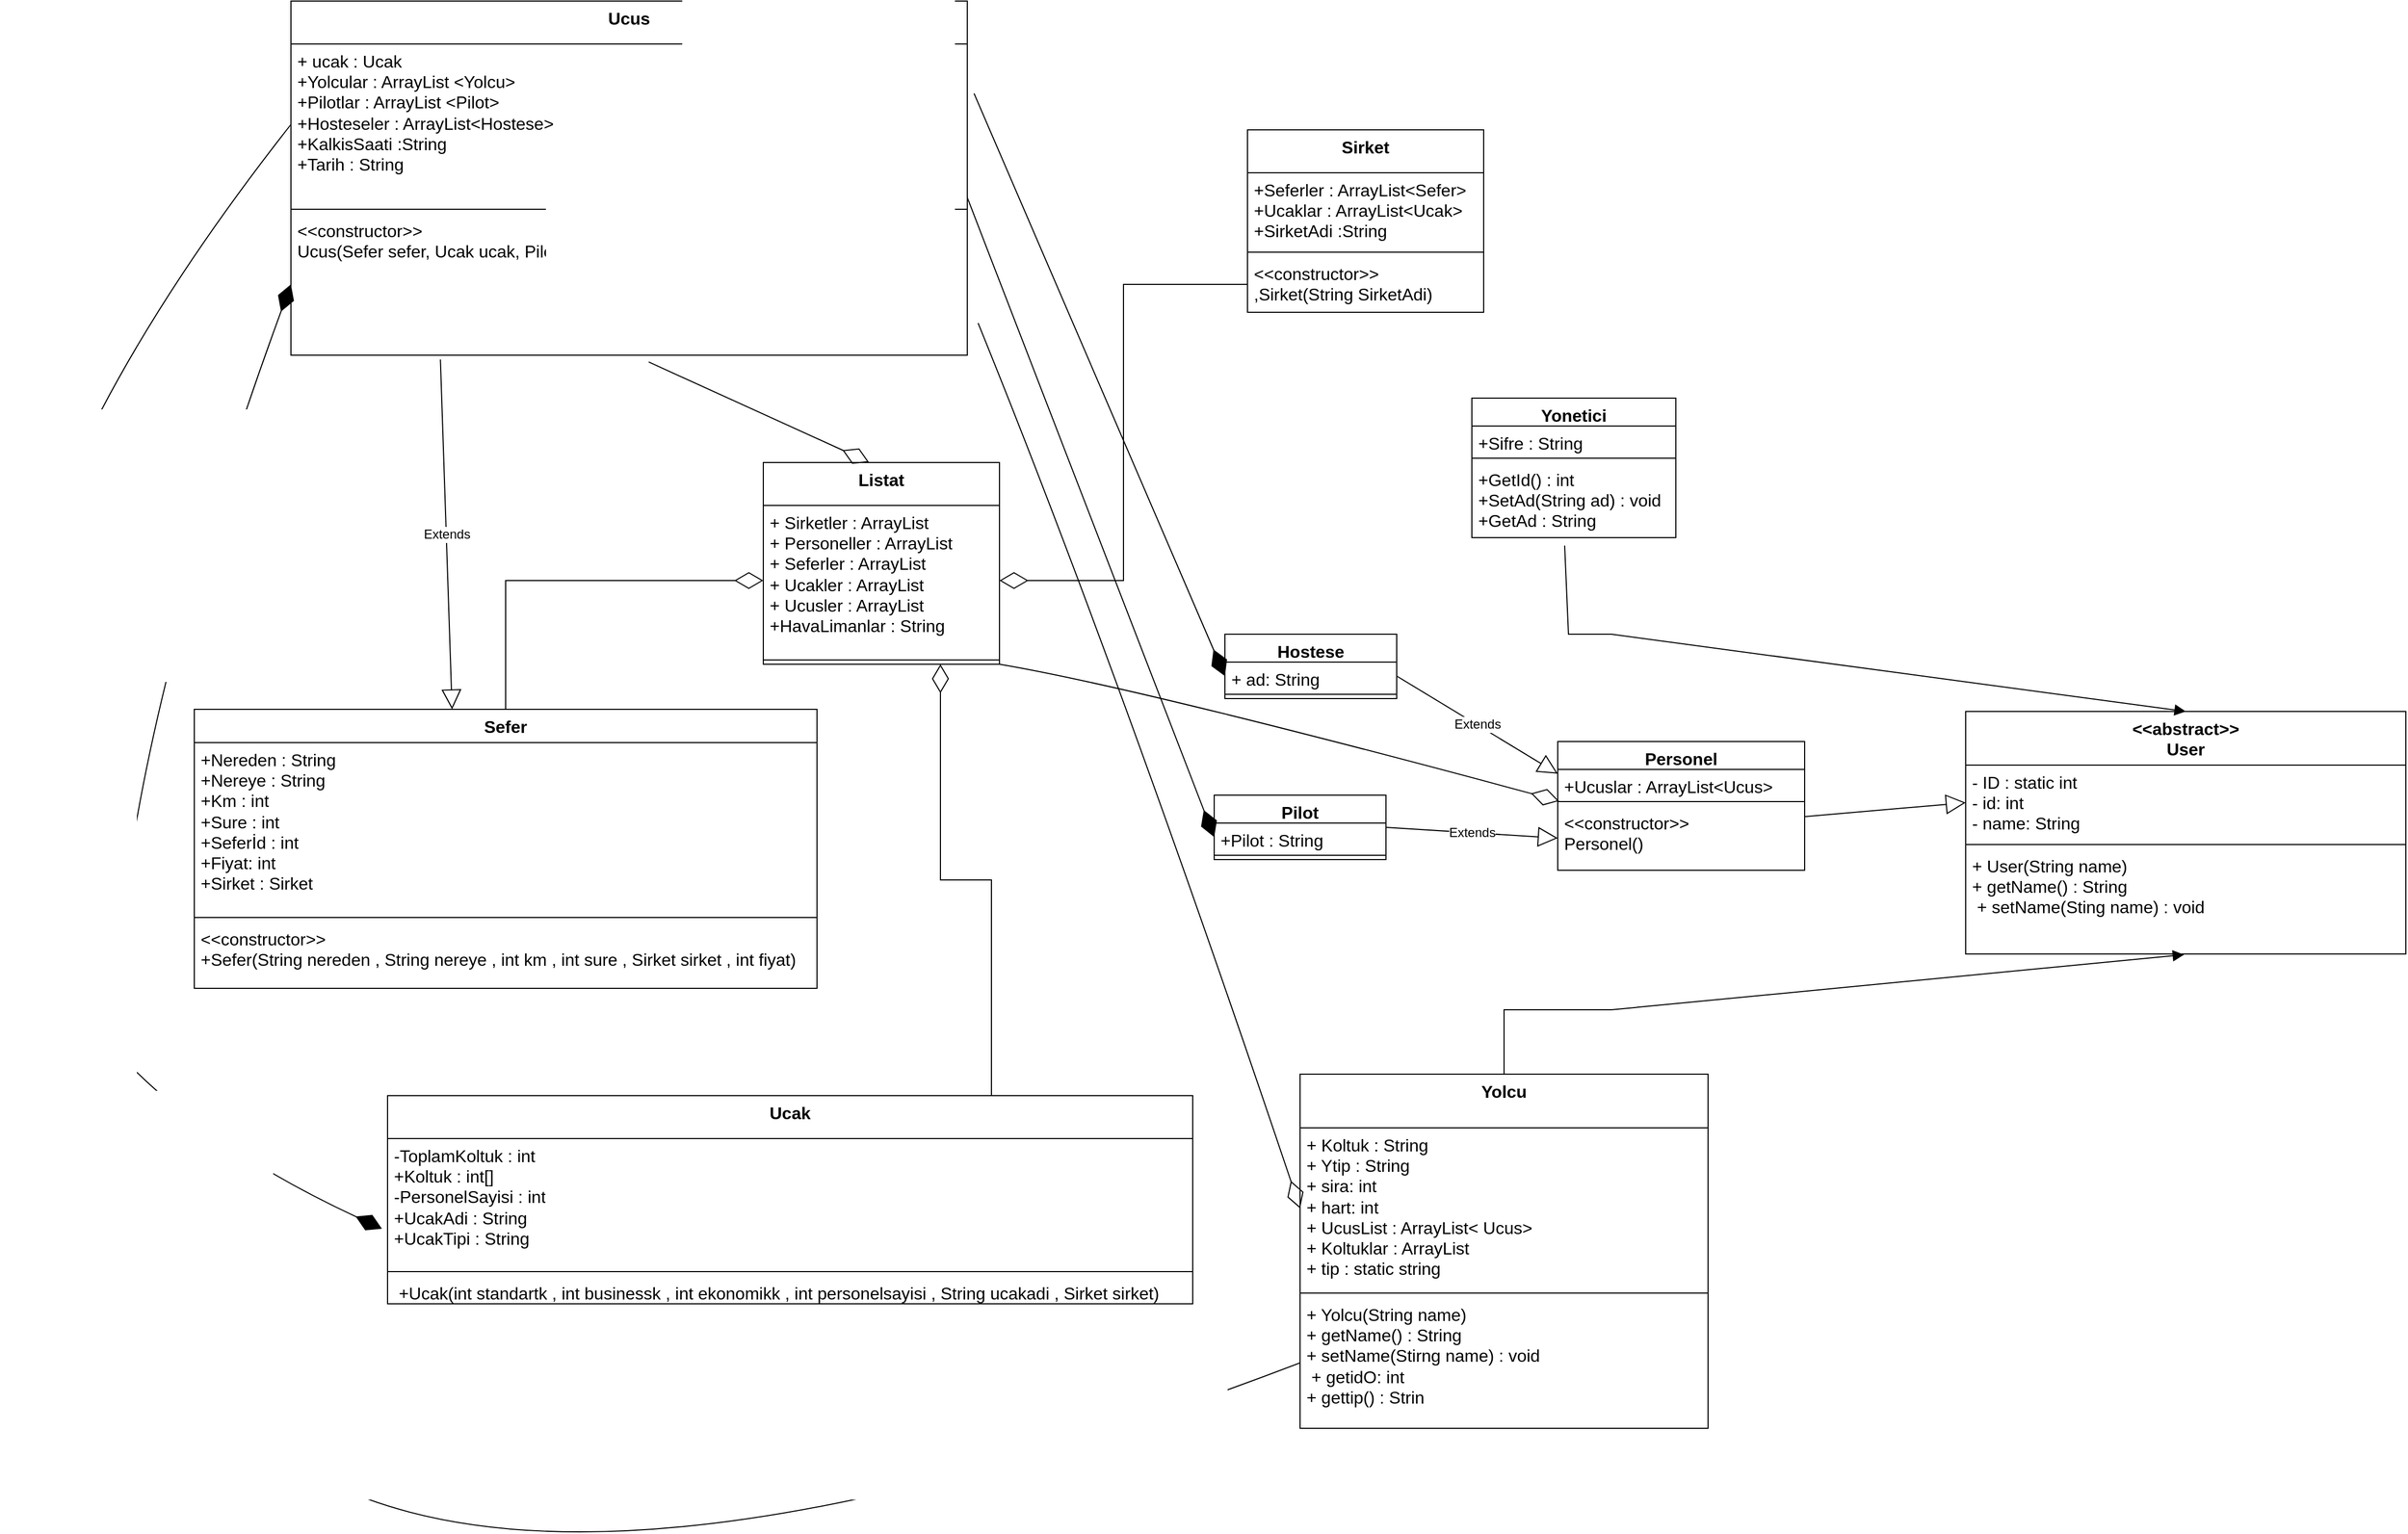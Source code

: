 <mxfile version="22.1.18" type="device">
  <diagram id="C5RBs43oDa-KdzZeNtuy" name="Page-1">
    <mxGraphModel dx="3953" dy="622" grid="1" gridSize="10" guides="1" tooltips="1" connect="1" arrows="1" fold="1" page="1" pageScale="1" pageWidth="827" pageHeight="1169" math="0" shadow="0">
      <root>
        <mxCell id="WIyWlLk6GJQsqaUBKTNV-0" />
        <mxCell id="WIyWlLk6GJQsqaUBKTNV-1" parent="WIyWlLk6GJQsqaUBKTNV-0" />
        <mxCell id="kTCDfTC6T_Jv0ywCNcMu-0" value="Yolcu" style="swimlane;fontStyle=1;align=center;verticalAlign=top;childLayout=stackLayout;horizontal=1;startSize=50;horizontalStack=0;resizeParent=1;resizeParentMax=0;resizeLast=0;collapsible=1;marginBottom=0;whiteSpace=wrap;html=1;fontSize=16;" vertex="1" parent="WIyWlLk6GJQsqaUBKTNV-1">
          <mxGeometry x="1070" y="2450" width="380" height="330" as="geometry" />
        </mxCell>
        <mxCell id="kTCDfTC6T_Jv0ywCNcMu-1" value="+ Koltuk : String &lt;br/&gt;+ Ytip : String &lt;br/&gt;+ sira: int &lt;br/&gt;+ hart: int&lt;br/&gt;+ UcusList : ArrayList&amp;lt; Ucus&amp;gt;&lt;br/&gt;+ Koltuklar : ArrayList &lt;br/&gt;+ tip : static string" style="text;strokeColor=none;fillColor=none;align=left;verticalAlign=top;spacingLeft=4;spacingRight=4;overflow=hidden;rotatable=0;points=[[0,0.5],[1,0.5]];portConstraint=eastwest;whiteSpace=wrap;html=1;fontSize=16;" vertex="1" parent="kTCDfTC6T_Jv0ywCNcMu-0">
          <mxGeometry y="50" width="380" height="150" as="geometry" />
        </mxCell>
        <mxCell id="kTCDfTC6T_Jv0ywCNcMu-2" value="" style="line;strokeWidth=1;fillColor=none;align=left;verticalAlign=middle;spacingTop=-1;spacingLeft=3;spacingRight=3;rotatable=0;labelPosition=right;points=[];portConstraint=eastwest;strokeColor=inherit;fontSize=16;" vertex="1" parent="kTCDfTC6T_Jv0ywCNcMu-0">
          <mxGeometry y="200" width="380" height="8" as="geometry" />
        </mxCell>
        <mxCell id="kTCDfTC6T_Jv0ywCNcMu-3" value="+ Yolcu(String name)&lt;br&gt;+ getName() : String &lt;br&gt;+ setName(Stirng name) : void &lt;br&gt;&amp;nbsp;+ getidO: int&lt;br&gt;+ gettip() : Strin" style="text;strokeColor=none;fillColor=none;align=left;verticalAlign=top;spacingLeft=4;spacingRight=4;overflow=hidden;rotatable=0;points=[[0,0.5],[1,0.5]];portConstraint=eastwest;whiteSpace=wrap;html=1;fontSize=16;" vertex="1" parent="kTCDfTC6T_Jv0ywCNcMu-0">
          <mxGeometry y="208" width="380" height="122" as="geometry" />
        </mxCell>
        <mxCell id="kTCDfTC6T_Jv0ywCNcMu-4" value="&amp;lt;&amp;lt;abstract&amp;gt;&amp;gt;&lt;br&gt;User" style="swimlane;fontStyle=1;align=center;verticalAlign=top;childLayout=stackLayout;horizontal=1;startSize=50;horizontalStack=0;resizeParent=1;resizeParentMax=0;resizeLast=0;collapsible=1;marginBottom=0;whiteSpace=wrap;html=1;fontSize=16;" vertex="1" parent="WIyWlLk6GJQsqaUBKTNV-1">
          <mxGeometry x="1690" y="2112" width="410" height="226" as="geometry" />
        </mxCell>
        <mxCell id="kTCDfTC6T_Jv0ywCNcMu-5" value="- ID : static int&lt;br&gt;- id: int&lt;br&gt;- name: String" style="text;strokeColor=none;fillColor=none;align=left;verticalAlign=top;spacingLeft=4;spacingRight=4;overflow=hidden;rotatable=0;points=[[0,0.5],[1,0.5]];portConstraint=eastwest;whiteSpace=wrap;html=1;fontSize=16;" vertex="1" parent="kTCDfTC6T_Jv0ywCNcMu-4">
          <mxGeometry y="50" width="410" height="70" as="geometry" />
        </mxCell>
        <mxCell id="kTCDfTC6T_Jv0ywCNcMu-6" value="" style="line;strokeWidth=1;fillColor=none;align=left;verticalAlign=middle;spacingTop=-1;spacingLeft=3;spacingRight=3;rotatable=0;labelPosition=right;points=[];portConstraint=eastwest;strokeColor=inherit;fontSize=16;" vertex="1" parent="kTCDfTC6T_Jv0ywCNcMu-4">
          <mxGeometry y="120" width="410" height="8" as="geometry" />
        </mxCell>
        <mxCell id="kTCDfTC6T_Jv0ywCNcMu-7" value="+ User(String name)&lt;br&gt;+ getName() : String &lt;br&gt;&amp;nbsp;+ setName(Sting name) : void" style="text;strokeColor=none;fillColor=none;align=left;verticalAlign=top;spacingLeft=4;spacingRight=4;overflow=hidden;rotatable=0;points=[[0,0.5],[1,0.5]];portConstraint=eastwest;whiteSpace=wrap;html=1;fontSize=16;" vertex="1" parent="kTCDfTC6T_Jv0ywCNcMu-4">
          <mxGeometry y="128" width="410" height="98" as="geometry" />
        </mxCell>
        <mxCell id="kTCDfTC6T_Jv0ywCNcMu-13" value="" style="html=1;verticalAlign=bottom;endArrow=block;curved=0;rounded=0;fontSize=12;startSize=8;endSize=8;entryX=0.496;entryY=1.007;entryDx=0;entryDy=0;entryPerimeter=0;exitX=0.5;exitY=0;exitDx=0;exitDy=0;" edge="1" parent="WIyWlLk6GJQsqaUBKTNV-1" source="kTCDfTC6T_Jv0ywCNcMu-0" target="kTCDfTC6T_Jv0ywCNcMu-7">
          <mxGeometry width="80" relative="1" as="geometry">
            <mxPoint x="950" y="560" as="sourcePoint" />
            <mxPoint x="1030" y="560" as="targetPoint" />
            <Array as="points">
              <mxPoint x="1260" y="2390" />
              <mxPoint x="1360" y="2390" />
            </Array>
          </mxGeometry>
        </mxCell>
        <mxCell id="kTCDfTC6T_Jv0ywCNcMu-14" value="Listat" style="swimlane;fontStyle=1;align=center;verticalAlign=top;childLayout=stackLayout;horizontal=1;startSize=40;horizontalStack=0;resizeParent=1;resizeParentMax=0;resizeLast=0;collapsible=1;marginBottom=0;whiteSpace=wrap;html=1;fontSize=16;" vertex="1" parent="WIyWlLk6GJQsqaUBKTNV-1">
          <mxGeometry x="570" y="1880" width="220" height="188" as="geometry" />
        </mxCell>
        <mxCell id="kTCDfTC6T_Jv0ywCNcMu-15" value="+ Sirketler : ArrayList&lt;br style=&quot;border-color: var(--border-color); padding: 0px; margin: 0px;&quot;&gt;&lt;span style=&quot;background-color: rgb(255, 255, 255);&quot;&gt;+ Personeller : ArrayList&lt;/span&gt;&lt;br style=&quot;border-color: var(--border-color); padding: 0px; margin: 0px;&quot;&gt;&lt;span style=&quot;background-color: rgb(255, 255, 255);&quot;&gt;+ Seferler : ArrayList&lt;/span&gt;&lt;br style=&quot;border-color: var(--border-color); padding: 0px; margin: 0px;&quot;&gt;&lt;span style=&quot;background-color: rgb(255, 255, 255);&quot;&gt;+ Ucakler : ArrayList&lt;/span&gt;&lt;br style=&quot;border-color: var(--border-color); padding: 0px; margin: 0px;&quot;&gt;&lt;span style=&quot;background-color: rgb(255, 255, 255);&quot;&gt;+ Ucusler : ArrayList&lt;br&gt;+HavaLimanlar : String&lt;br&gt;&lt;/span&gt;" style="text;strokeColor=none;fillColor=none;align=left;verticalAlign=top;spacingLeft=4;spacingRight=4;overflow=hidden;rotatable=0;points=[[0,0.5],[1,0.5]];portConstraint=eastwest;whiteSpace=wrap;html=1;fontSize=16;" vertex="1" parent="kTCDfTC6T_Jv0ywCNcMu-14">
          <mxGeometry y="40" width="220" height="140" as="geometry" />
        </mxCell>
        <mxCell id="kTCDfTC6T_Jv0ywCNcMu-16" value="" style="line;strokeWidth=1;fillColor=none;align=left;verticalAlign=middle;spacingTop=-1;spacingLeft=3;spacingRight=3;rotatable=0;labelPosition=right;points=[];portConstraint=eastwest;strokeColor=inherit;fontSize=16;" vertex="1" parent="kTCDfTC6T_Jv0ywCNcMu-14">
          <mxGeometry y="180" width="220" height="8" as="geometry" />
        </mxCell>
        <mxCell id="kTCDfTC6T_Jv0ywCNcMu-18" value="Hostese" style="swimlane;fontStyle=1;align=center;verticalAlign=top;childLayout=stackLayout;horizontal=1;startSize=26;horizontalStack=0;resizeParent=1;resizeParentMax=0;resizeLast=0;collapsible=1;marginBottom=0;whiteSpace=wrap;html=1;fontSize=16;" vertex="1" parent="WIyWlLk6GJQsqaUBKTNV-1">
          <mxGeometry x="1000" y="2040" width="160" height="60" as="geometry" />
        </mxCell>
        <mxCell id="kTCDfTC6T_Jv0ywCNcMu-19" value="+ ad: String" style="text;strokeColor=none;fillColor=none;align=left;verticalAlign=top;spacingLeft=4;spacingRight=4;overflow=hidden;rotatable=0;points=[[0,0.5],[1,0.5]];portConstraint=eastwest;whiteSpace=wrap;html=1;fontSize=16;" vertex="1" parent="kTCDfTC6T_Jv0ywCNcMu-18">
          <mxGeometry y="26" width="160" height="26" as="geometry" />
        </mxCell>
        <mxCell id="kTCDfTC6T_Jv0ywCNcMu-20" value="" style="line;strokeWidth=1;fillColor=none;align=left;verticalAlign=middle;spacingTop=-1;spacingLeft=3;spacingRight=3;rotatable=0;labelPosition=right;points=[];portConstraint=eastwest;strokeColor=inherit;fontSize=16;" vertex="1" parent="kTCDfTC6T_Jv0ywCNcMu-18">
          <mxGeometry y="52" width="160" height="8" as="geometry" />
        </mxCell>
        <mxCell id="kTCDfTC6T_Jv0ywCNcMu-22" value="Pilot" style="swimlane;fontStyle=1;align=center;verticalAlign=top;childLayout=stackLayout;horizontal=1;startSize=26;horizontalStack=0;resizeParent=1;resizeParentMax=0;resizeLast=0;collapsible=1;marginBottom=0;whiteSpace=wrap;html=1;fontSize=16;" vertex="1" parent="WIyWlLk6GJQsqaUBKTNV-1">
          <mxGeometry x="990" y="2190" width="160" height="60" as="geometry" />
        </mxCell>
        <mxCell id="kTCDfTC6T_Jv0ywCNcMu-23" value="+Pilot : String" style="text;strokeColor=none;fillColor=none;align=left;verticalAlign=top;spacingLeft=4;spacingRight=4;overflow=hidden;rotatable=0;points=[[0,0.5],[1,0.5]];portConstraint=eastwest;whiteSpace=wrap;html=1;fontSize=16;" vertex="1" parent="kTCDfTC6T_Jv0ywCNcMu-22">
          <mxGeometry y="26" width="160" height="26" as="geometry" />
        </mxCell>
        <mxCell id="kTCDfTC6T_Jv0ywCNcMu-24" value="" style="line;strokeWidth=1;fillColor=none;align=left;verticalAlign=middle;spacingTop=-1;spacingLeft=3;spacingRight=3;rotatable=0;labelPosition=right;points=[];portConstraint=eastwest;strokeColor=inherit;fontSize=16;" vertex="1" parent="kTCDfTC6T_Jv0ywCNcMu-22">
          <mxGeometry y="52" width="160" height="8" as="geometry" />
        </mxCell>
        <mxCell id="kTCDfTC6T_Jv0ywCNcMu-26" value="Sefer" style="swimlane;fontStyle=1;align=center;verticalAlign=top;childLayout=stackLayout;horizontal=1;startSize=31;horizontalStack=0;resizeParent=1;resizeParentMax=0;resizeLast=0;collapsible=1;marginBottom=0;whiteSpace=wrap;html=1;fontSize=16;" vertex="1" parent="WIyWlLk6GJQsqaUBKTNV-1">
          <mxGeometry x="40" y="2110" width="580" height="260" as="geometry" />
        </mxCell>
        <mxCell id="kTCDfTC6T_Jv0ywCNcMu-27" value="+Nereden : String&lt;br&gt;+Nereye : String&lt;br&gt;+Km : int&amp;nbsp;&lt;br&gt;+Sure : int&lt;br&gt;+Seferİd : int&lt;br&gt;+Fiyat: int&amp;nbsp;&lt;br&gt;+Sirket : Sirket" style="text;strokeColor=none;fillColor=none;align=left;verticalAlign=top;spacingLeft=4;spacingRight=4;overflow=hidden;rotatable=0;points=[[0,0.5],[1,0.5]];portConstraint=eastwest;whiteSpace=wrap;html=1;fontSize=16;" vertex="1" parent="kTCDfTC6T_Jv0ywCNcMu-26">
          <mxGeometry y="31" width="580" height="159" as="geometry" />
        </mxCell>
        <mxCell id="kTCDfTC6T_Jv0ywCNcMu-28" value="" style="line;strokeWidth=1;fillColor=none;align=left;verticalAlign=middle;spacingTop=-1;spacingLeft=3;spacingRight=3;rotatable=0;labelPosition=right;points=[];portConstraint=eastwest;strokeColor=inherit;fontSize=16;" vertex="1" parent="kTCDfTC6T_Jv0ywCNcMu-26">
          <mxGeometry y="190" width="580" height="8" as="geometry" />
        </mxCell>
        <mxCell id="kTCDfTC6T_Jv0ywCNcMu-29" value="&amp;lt;&amp;lt;constructor&amp;gt;&amp;gt;&lt;br&gt;+Sefer(String nereden , String nereye , int km , int sure , Sirket sirket , int fiyat)" style="text;strokeColor=none;fillColor=none;align=left;verticalAlign=top;spacingLeft=4;spacingRight=4;overflow=hidden;rotatable=0;points=[[0,0.5],[1,0.5]];portConstraint=eastwest;whiteSpace=wrap;html=1;fontSize=16;" vertex="1" parent="kTCDfTC6T_Jv0ywCNcMu-26">
          <mxGeometry y="198" width="580" height="62" as="geometry" />
        </mxCell>
        <mxCell id="kTCDfTC6T_Jv0ywCNcMu-30" value="Sirket" style="swimlane;fontStyle=1;align=center;verticalAlign=top;childLayout=stackLayout;horizontal=1;startSize=40;horizontalStack=0;resizeParent=1;resizeParentMax=0;resizeLast=0;collapsible=1;marginBottom=0;whiteSpace=wrap;html=1;fontSize=16;" vertex="1" parent="WIyWlLk6GJQsqaUBKTNV-1">
          <mxGeometry x="1021" y="1570" width="220" height="170" as="geometry" />
        </mxCell>
        <mxCell id="kTCDfTC6T_Jv0ywCNcMu-31" value="+Seferler : ArrayList&amp;lt;Sefer&amp;gt;&lt;br&gt;+Ucaklar : ArrayList&amp;lt;Ucak&amp;gt;&lt;br&gt;+SirketAdi :String&lt;br&gt;" style="text;strokeColor=none;fillColor=none;align=left;verticalAlign=top;spacingLeft=4;spacingRight=4;overflow=hidden;rotatable=0;points=[[0,0.5],[1,0.5]];portConstraint=eastwest;whiteSpace=wrap;html=1;fontSize=16;" vertex="1" parent="kTCDfTC6T_Jv0ywCNcMu-30">
          <mxGeometry y="40" width="220" height="70" as="geometry" />
        </mxCell>
        <mxCell id="kTCDfTC6T_Jv0ywCNcMu-32" value="" style="line;strokeWidth=1;fillColor=none;align=left;verticalAlign=middle;spacingTop=-1;spacingLeft=3;spacingRight=3;rotatable=0;labelPosition=right;points=[];portConstraint=eastwest;strokeColor=inherit;fontSize=16;" vertex="1" parent="kTCDfTC6T_Jv0ywCNcMu-30">
          <mxGeometry y="110" width="220" height="8" as="geometry" />
        </mxCell>
        <mxCell id="kTCDfTC6T_Jv0ywCNcMu-33" value="&amp;lt;&amp;lt;constructor&amp;gt;&amp;gt;&lt;br&gt;,Sirket(String SirketAdi)" style="text;strokeColor=none;fillColor=none;align=left;verticalAlign=top;spacingLeft=4;spacingRight=4;overflow=hidden;rotatable=0;points=[[0,0.5],[1,0.5]];portConstraint=eastwest;whiteSpace=wrap;html=1;fontSize=16;" vertex="1" parent="kTCDfTC6T_Jv0ywCNcMu-30">
          <mxGeometry y="118" width="220" height="52" as="geometry" />
        </mxCell>
        <mxCell id="kTCDfTC6T_Jv0ywCNcMu-34" value="Ucak" style="swimlane;fontStyle=1;align=center;verticalAlign=top;childLayout=stackLayout;horizontal=1;startSize=40;horizontalStack=0;resizeParent=1;resizeParentMax=0;resizeLast=0;collapsible=1;marginBottom=0;whiteSpace=wrap;html=1;fontSize=16;" vertex="1" parent="WIyWlLk6GJQsqaUBKTNV-1">
          <mxGeometry x="220" y="2470" width="750" height="194" as="geometry" />
        </mxCell>
        <mxCell id="kTCDfTC6T_Jv0ywCNcMu-35" value="-ToplamKoltuk : int&lt;br&gt;+Koltuk : int[]&lt;br&gt;-PersonelSayisi : int&lt;br&gt;+UcakAdi : String&lt;br&gt;+UcakTipi : String" style="text;strokeColor=none;fillColor=none;align=left;verticalAlign=top;spacingLeft=4;spacingRight=4;overflow=hidden;rotatable=0;points=[[0,0.5],[1,0.5]];portConstraint=eastwest;whiteSpace=wrap;html=1;fontSize=16;" vertex="1" parent="kTCDfTC6T_Jv0ywCNcMu-34">
          <mxGeometry y="40" width="750" height="120" as="geometry" />
        </mxCell>
        <mxCell id="kTCDfTC6T_Jv0ywCNcMu-36" value="" style="line;strokeWidth=1;fillColor=none;align=left;verticalAlign=middle;spacingTop=-1;spacingLeft=3;spacingRight=3;rotatable=0;labelPosition=right;points=[];portConstraint=eastwest;strokeColor=inherit;fontSize=16;" vertex="1" parent="kTCDfTC6T_Jv0ywCNcMu-34">
          <mxGeometry y="160" width="750" height="8" as="geometry" />
        </mxCell>
        <mxCell id="kTCDfTC6T_Jv0ywCNcMu-37" value="&amp;nbsp;+Ucak(int standartk , int businessk , int ekonomikk , int personelsayisi , String ucakadi , Sirket sirket)" style="text;strokeColor=none;fillColor=none;align=left;verticalAlign=top;spacingLeft=4;spacingRight=4;overflow=hidden;rotatable=0;points=[[0,0.5],[1,0.5]];portConstraint=eastwest;whiteSpace=wrap;html=1;fontSize=16;" vertex="1" parent="kTCDfTC6T_Jv0ywCNcMu-34">
          <mxGeometry y="168" width="750" height="26" as="geometry" />
        </mxCell>
        <mxCell id="kTCDfTC6T_Jv0ywCNcMu-38" value="Yonetici" style="swimlane;fontStyle=1;align=center;verticalAlign=top;childLayout=stackLayout;horizontal=1;startSize=26;horizontalStack=0;resizeParent=1;resizeParentMax=0;resizeLast=0;collapsible=1;marginBottom=0;whiteSpace=wrap;html=1;fontSize=16;" vertex="1" parent="WIyWlLk6GJQsqaUBKTNV-1">
          <mxGeometry x="1230" y="1820" width="190" height="130" as="geometry" />
        </mxCell>
        <mxCell id="kTCDfTC6T_Jv0ywCNcMu-39" value="+Sifre : String" style="text;strokeColor=none;fillColor=none;align=left;verticalAlign=top;spacingLeft=4;spacingRight=4;overflow=hidden;rotatable=0;points=[[0,0.5],[1,0.5]];portConstraint=eastwest;whiteSpace=wrap;html=1;fontSize=16;" vertex="1" parent="kTCDfTC6T_Jv0ywCNcMu-38">
          <mxGeometry y="26" width="190" height="26" as="geometry" />
        </mxCell>
        <mxCell id="kTCDfTC6T_Jv0ywCNcMu-40" value="" style="line;strokeWidth=1;fillColor=none;align=left;verticalAlign=middle;spacingTop=-1;spacingLeft=3;spacingRight=3;rotatable=0;labelPosition=right;points=[];portConstraint=eastwest;strokeColor=inherit;fontSize=16;" vertex="1" parent="kTCDfTC6T_Jv0ywCNcMu-38">
          <mxGeometry y="52" width="190" height="8" as="geometry" />
        </mxCell>
        <mxCell id="kTCDfTC6T_Jv0ywCNcMu-41" value="+GetId() : int&lt;br&gt;+SetAd(String ad) : void&lt;br&gt;+GetAd : String" style="text;strokeColor=none;fillColor=none;align=left;verticalAlign=top;spacingLeft=4;spacingRight=4;overflow=hidden;rotatable=0;points=[[0,0.5],[1,0.5]];portConstraint=eastwest;whiteSpace=wrap;html=1;fontSize=16;" vertex="1" parent="kTCDfTC6T_Jv0ywCNcMu-38">
          <mxGeometry y="60" width="190" height="70" as="geometry" />
        </mxCell>
        <mxCell id="kTCDfTC6T_Jv0ywCNcMu-42" value="Ucus" style="swimlane;fontStyle=1;align=center;verticalAlign=top;childLayout=stackLayout;horizontal=1;startSize=40;horizontalStack=0;resizeParent=1;resizeParentMax=0;resizeLast=0;collapsible=1;marginBottom=0;whiteSpace=wrap;html=1;fontSize=16;" vertex="1" parent="WIyWlLk6GJQsqaUBKTNV-1">
          <mxGeometry x="130" y="1450" width="630" height="330" as="geometry" />
        </mxCell>
        <mxCell id="kTCDfTC6T_Jv0ywCNcMu-43" value="+ ucak : Ucak&lt;br&gt;+Yolcular : ArrayList &amp;lt;Yolcu&amp;gt;&lt;br&gt;+Pilotlar : ArrayList &amp;lt;Pilot&amp;gt;&lt;br&gt;+Hosteseler : ArrayList&amp;lt;Hostese&amp;gt;&lt;br&gt;+KalkisSaati :String&lt;br&gt;+Tarih : String" style="text;strokeColor=none;fillColor=none;align=left;verticalAlign=top;spacingLeft=4;spacingRight=4;overflow=hidden;rotatable=0;points=[[0,0.5],[1,0.5]];portConstraint=eastwest;whiteSpace=wrap;html=1;fontSize=16;" vertex="1" parent="kTCDfTC6T_Jv0ywCNcMu-42">
          <mxGeometry y="40" width="630" height="150" as="geometry" />
        </mxCell>
        <mxCell id="kTCDfTC6T_Jv0ywCNcMu-44" value="" style="line;strokeWidth=1;fillColor=none;align=left;verticalAlign=middle;spacingTop=-1;spacingLeft=3;spacingRight=3;rotatable=0;labelPosition=right;points=[];portConstraint=eastwest;strokeColor=inherit;fontSize=16;" vertex="1" parent="kTCDfTC6T_Jv0ywCNcMu-42">
          <mxGeometry y="190" width="630" height="8" as="geometry" />
        </mxCell>
        <mxCell id="kTCDfTC6T_Jv0ywCNcMu-45" value="&amp;lt;&amp;lt;constructor&amp;gt;&amp;gt;&lt;br&gt;Ucus(Sefer sefer, Ucak ucak, Pilot pilot, Hostes hostes, String kalkissaati, String tarih)" style="text;strokeColor=none;fillColor=none;align=left;verticalAlign=top;spacingLeft=4;spacingRight=4;overflow=hidden;rotatable=0;points=[[0,0.5],[1,0.5]];portConstraint=eastwest;whiteSpace=wrap;html=1;fontSize=16;" vertex="1" parent="kTCDfTC6T_Jv0ywCNcMu-42">
          <mxGeometry y="198" width="630" height="132" as="geometry" />
        </mxCell>
        <mxCell id="kTCDfTC6T_Jv0ywCNcMu-46" value="" style="html=1;verticalAlign=bottom;endArrow=block;curved=0;rounded=0;fontSize=12;startSize=8;endSize=8;exitX=0.455;exitY=1.106;exitDx=0;exitDy=0;entryX=0.5;entryY=0;entryDx=0;entryDy=0;exitPerimeter=0;" edge="1" parent="WIyWlLk6GJQsqaUBKTNV-1" source="kTCDfTC6T_Jv0ywCNcMu-41" target="kTCDfTC6T_Jv0ywCNcMu-4">
          <mxGeometry width="80" relative="1" as="geometry">
            <mxPoint x="1010" y="2040" as="sourcePoint" />
            <mxPoint x="1070" y="1850" as="targetPoint" />
            <Array as="points">
              <mxPoint x="1320" y="2040" />
              <mxPoint x="1360" y="2040" />
            </Array>
          </mxGeometry>
        </mxCell>
        <mxCell id="kTCDfTC6T_Jv0ywCNcMu-51" value="" style="endArrow=diamondThin;endFill=0;endSize=24;html=1;rounded=0;fontSize=12;curved=1;entryX=0;entryY=0.5;entryDx=0;entryDy=0;exitX=1.016;exitY=0.773;exitDx=0;exitDy=0;exitPerimeter=0;" edge="1" parent="WIyWlLk6GJQsqaUBKTNV-1" source="kTCDfTC6T_Jv0ywCNcMu-45" target="kTCDfTC6T_Jv0ywCNcMu-1">
          <mxGeometry width="160" relative="1" as="geometry">
            <mxPoint x="1560" y="1750" as="sourcePoint" />
            <mxPoint x="1700" y="1930" as="targetPoint" />
            <Array as="points">
              <mxPoint x="900" y="2070" />
            </Array>
          </mxGeometry>
        </mxCell>
        <mxCell id="kTCDfTC6T_Jv0ywCNcMu-52" value="Personel&lt;br&gt;" style="swimlane;fontStyle=1;align=center;verticalAlign=top;childLayout=stackLayout;horizontal=1;startSize=26;horizontalStack=0;resizeParent=1;resizeParentMax=0;resizeLast=0;collapsible=1;marginBottom=0;whiteSpace=wrap;html=1;fontSize=16;" vertex="1" parent="WIyWlLk6GJQsqaUBKTNV-1">
          <mxGeometry x="1310" y="2140" width="230" height="120" as="geometry" />
        </mxCell>
        <mxCell id="kTCDfTC6T_Jv0ywCNcMu-53" value="+Ucuslar : ArrayList&amp;lt;Ucus&amp;gt;" style="text;strokeColor=none;fillColor=none;align=left;verticalAlign=top;spacingLeft=4;spacingRight=4;overflow=hidden;rotatable=0;points=[[0,0.5],[1,0.5]];portConstraint=eastwest;whiteSpace=wrap;html=1;fontSize=16;" vertex="1" parent="kTCDfTC6T_Jv0ywCNcMu-52">
          <mxGeometry y="26" width="230" height="26" as="geometry" />
        </mxCell>
        <mxCell id="kTCDfTC6T_Jv0ywCNcMu-54" value="" style="line;strokeWidth=1;fillColor=none;align=left;verticalAlign=middle;spacingTop=-1;spacingLeft=3;spacingRight=3;rotatable=0;labelPosition=right;points=[];portConstraint=eastwest;strokeColor=inherit;fontSize=16;" vertex="1" parent="kTCDfTC6T_Jv0ywCNcMu-52">
          <mxGeometry y="52" width="230" height="8" as="geometry" />
        </mxCell>
        <mxCell id="kTCDfTC6T_Jv0ywCNcMu-55" value="&amp;lt;&amp;lt;constructor&amp;gt;&amp;gt;&lt;br&gt;Personel()&lt;br&gt;" style="text;strokeColor=none;fillColor=none;align=left;verticalAlign=top;spacingLeft=4;spacingRight=4;overflow=hidden;rotatable=0;points=[[0,0.5],[1,0.5]];portConstraint=eastwest;whiteSpace=wrap;html=1;fontSize=16;" vertex="1" parent="kTCDfTC6T_Jv0ywCNcMu-52">
          <mxGeometry y="60" width="230" height="60" as="geometry" />
        </mxCell>
        <mxCell id="kTCDfTC6T_Jv0ywCNcMu-56" value="Extends" style="endArrow=block;endSize=16;endFill=0;html=1;rounded=0;fontSize=12;curved=1;exitX=1;exitY=0.5;exitDx=0;exitDy=0;entryX=0;entryY=0.25;entryDx=0;entryDy=0;" edge="1" parent="WIyWlLk6GJQsqaUBKTNV-1" source="kTCDfTC6T_Jv0ywCNcMu-19" target="kTCDfTC6T_Jv0ywCNcMu-52">
          <mxGeometry width="160" relative="1" as="geometry">
            <mxPoint x="1230" y="2078" as="sourcePoint" />
            <mxPoint x="1390" y="2078" as="targetPoint" />
          </mxGeometry>
        </mxCell>
        <mxCell id="kTCDfTC6T_Jv0ywCNcMu-57" value="Extends" style="endArrow=block;endSize=16;endFill=0;html=1;rounded=0;fontSize=12;curved=1;exitX=1;exitY=0.5;exitDx=0;exitDy=0;entryX=0;entryY=0.5;entryDx=0;entryDy=0;" edge="1" parent="WIyWlLk6GJQsqaUBKTNV-1" target="kTCDfTC6T_Jv0ywCNcMu-55">
          <mxGeometry width="160" relative="1" as="geometry">
            <mxPoint x="1150" y="2220" as="sourcePoint" />
            <mxPoint x="1300" y="2311" as="targetPoint" />
          </mxGeometry>
        </mxCell>
        <mxCell id="kTCDfTC6T_Jv0ywCNcMu-58" value="" style="endArrow=block;endSize=16;endFill=0;html=1;rounded=0;fontSize=12;curved=1;exitX=1;exitY=0.5;exitDx=0;exitDy=0;entryX=0;entryY=0.5;entryDx=0;entryDy=0;" edge="1" parent="WIyWlLk6GJQsqaUBKTNV-1" target="kTCDfTC6T_Jv0ywCNcMu-5">
          <mxGeometry width="160" relative="1" as="geometry">
            <mxPoint x="1540" y="2210" as="sourcePoint" />
            <mxPoint x="1690" y="2301" as="targetPoint" />
          </mxGeometry>
        </mxCell>
        <mxCell id="kTCDfTC6T_Jv0ywCNcMu-59" value="Extends" style="endArrow=block;endSize=16;endFill=0;html=1;rounded=0;fontSize=12;curved=1;exitX=0.221;exitY=1.03;exitDx=0;exitDy=0;entryX=0.414;entryY=0;entryDx=0;entryDy=0;exitPerimeter=0;entryPerimeter=0;" edge="1" parent="WIyWlLk6GJQsqaUBKTNV-1" source="kTCDfTC6T_Jv0ywCNcMu-45" target="kTCDfTC6T_Jv0ywCNcMu-26">
          <mxGeometry width="160" relative="1" as="geometry">
            <mxPoint x="1005" y="1850" as="sourcePoint" />
            <mxPoint x="1155" y="1941" as="targetPoint" />
          </mxGeometry>
        </mxCell>
        <mxCell id="kTCDfTC6T_Jv0ywCNcMu-62" value="" style="endArrow=diamondThin;endFill=1;endSize=24;html=1;rounded=0;fontSize=12;curved=1;exitX=0;exitY=0.5;exitDx=0;exitDy=0;entryX=-0.007;entryY=0.7;entryDx=0;entryDy=0;entryPerimeter=0;" edge="1" parent="WIyWlLk6GJQsqaUBKTNV-1" source="kTCDfTC6T_Jv0ywCNcMu-43" target="kTCDfTC6T_Jv0ywCNcMu-35">
          <mxGeometry width="160" relative="1" as="geometry">
            <mxPoint x="270" y="2100" as="sourcePoint" />
            <mxPoint x="430" y="2100" as="targetPoint" />
            <Array as="points">
              <mxPoint x="-440" y="2290" />
            </Array>
          </mxGeometry>
        </mxCell>
        <mxCell id="kTCDfTC6T_Jv0ywCNcMu-63" value="" style="endArrow=diamondThin;endFill=1;endSize=24;html=1;rounded=0;fontSize=12;curved=1;exitX=1.01;exitY=0.307;exitDx=0;exitDy=0;entryX=0;entryY=0.5;entryDx=0;entryDy=0;exitPerimeter=0;" edge="1" parent="WIyWlLk6GJQsqaUBKTNV-1" source="kTCDfTC6T_Jv0ywCNcMu-43" target="kTCDfTC6T_Jv0ywCNcMu-19">
          <mxGeometry width="160" relative="1" as="geometry">
            <mxPoint x="680" y="2300" as="sourcePoint" />
            <mxPoint x="840" y="2300" as="targetPoint" />
          </mxGeometry>
        </mxCell>
        <mxCell id="kTCDfTC6T_Jv0ywCNcMu-64" value="" style="endArrow=diamondThin;endFill=1;endSize=24;html=1;rounded=0;fontSize=12;curved=1;exitX=1;exitY=0.954;exitDx=0;exitDy=0;entryX=0;entryY=0.5;entryDx=0;entryDy=0;exitPerimeter=0;" edge="1" parent="WIyWlLk6GJQsqaUBKTNV-1" source="kTCDfTC6T_Jv0ywCNcMu-43" target="kTCDfTC6T_Jv0ywCNcMu-23">
          <mxGeometry width="160" relative="1" as="geometry">
            <mxPoint x="660" y="2239.29" as="sourcePoint" />
            <mxPoint x="820" y="2239.29" as="targetPoint" />
          </mxGeometry>
        </mxCell>
        <mxCell id="kTCDfTC6T_Jv0ywCNcMu-65" value="" style="endArrow=diamondThin;endFill=0;endSize=24;html=1;rounded=0;fontSize=12;entryX=0.447;entryY=-0.002;entryDx=0;entryDy=0;exitX=0.529;exitY=1.048;exitDx=0;exitDy=0;exitPerimeter=0;entryPerimeter=0;" edge="1" parent="WIyWlLk6GJQsqaUBKTNV-1" source="kTCDfTC6T_Jv0ywCNcMu-45" target="kTCDfTC6T_Jv0ywCNcMu-14">
          <mxGeometry width="160" relative="1" as="geometry">
            <mxPoint x="780" y="1760" as="sourcePoint" />
            <mxPoint x="1080" y="2585" as="targetPoint" />
          </mxGeometry>
        </mxCell>
        <mxCell id="kTCDfTC6T_Jv0ywCNcMu-66" value="" style="endArrow=diamondThin;endFill=0;endSize=24;html=1;rounded=0;fontSize=12;curved=1;entryX=0.005;entryY=-0.076;entryDx=0;entryDy=0;exitX=1;exitY=1;exitDx=0;exitDy=0;entryPerimeter=0;" edge="1" parent="WIyWlLk6GJQsqaUBKTNV-1" source="kTCDfTC6T_Jv0ywCNcMu-14" target="kTCDfTC6T_Jv0ywCNcMu-55">
          <mxGeometry width="160" relative="1" as="geometry">
            <mxPoint x="790" y="1770" as="sourcePoint" />
            <mxPoint x="1090" y="2595" as="targetPoint" />
            <Array as="points">
              <mxPoint x="920" y="2090" />
            </Array>
          </mxGeometry>
        </mxCell>
        <mxCell id="kTCDfTC6T_Jv0ywCNcMu-67" value="" style="endArrow=diamondThin;endFill=0;endSize=24;html=1;rounded=0;fontSize=12;entryX=0;entryY=0.5;entryDx=0;entryDy=0;exitX=0.5;exitY=0;exitDx=0;exitDy=0;edgeStyle=orthogonalEdgeStyle;" edge="1" parent="WIyWlLk6GJQsqaUBKTNV-1" source="kTCDfTC6T_Jv0ywCNcMu-26" target="kTCDfTC6T_Jv0ywCNcMu-15">
          <mxGeometry width="160" relative="1" as="geometry">
            <mxPoint x="473" y="1796" as="sourcePoint" />
            <mxPoint x="678" y="1890" as="targetPoint" />
          </mxGeometry>
        </mxCell>
        <mxCell id="kTCDfTC6T_Jv0ywCNcMu-68" value="" style="endArrow=diamondThin;endFill=0;endSize=24;html=1;rounded=0;fontSize=12;entryX=0.75;entryY=1;entryDx=0;entryDy=0;exitX=0.75;exitY=0;exitDx=0;exitDy=0;edgeStyle=orthogonalEdgeStyle;" edge="1" parent="WIyWlLk6GJQsqaUBKTNV-1" source="kTCDfTC6T_Jv0ywCNcMu-34" target="kTCDfTC6T_Jv0ywCNcMu-14">
          <mxGeometry width="160" relative="1" as="geometry">
            <mxPoint x="340" y="2120" as="sourcePoint" />
            <mxPoint x="580" y="2000" as="targetPoint" />
          </mxGeometry>
        </mxCell>
        <mxCell id="kTCDfTC6T_Jv0ywCNcMu-69" value="" style="endArrow=diamondThin;endFill=0;endSize=24;html=1;rounded=0;fontSize=12;exitX=0;exitY=0.5;exitDx=0;exitDy=0;edgeStyle=orthogonalEdgeStyle;entryX=1;entryY=0.5;entryDx=0;entryDy=0;" edge="1" parent="WIyWlLk6GJQsqaUBKTNV-1" source="kTCDfTC6T_Jv0ywCNcMu-33" target="kTCDfTC6T_Jv0ywCNcMu-15">
          <mxGeometry width="160" relative="1" as="geometry">
            <mxPoint x="350" y="2130" as="sourcePoint" />
            <mxPoint x="980" y="1870" as="targetPoint" />
          </mxGeometry>
        </mxCell>
        <mxCell id="kTCDfTC6T_Jv0ywCNcMu-70" value="" style="endArrow=diamondThin;endFill=1;endSize=24;html=1;rounded=0;fontSize=12;curved=1;exitX=0;exitY=0.5;exitDx=0;exitDy=0;entryX=0;entryY=0.5;entryDx=0;entryDy=0;" edge="1" parent="WIyWlLk6GJQsqaUBKTNV-1" source="kTCDfTC6T_Jv0ywCNcMu-3" target="kTCDfTC6T_Jv0ywCNcMu-45">
          <mxGeometry width="160" relative="1" as="geometry">
            <mxPoint x="460" y="2230" as="sourcePoint" />
            <mxPoint x="620" y="2230" as="targetPoint" />
            <Array as="points">
              <mxPoint x="-450" y="3300" />
            </Array>
          </mxGeometry>
        </mxCell>
      </root>
    </mxGraphModel>
  </diagram>
</mxfile>
